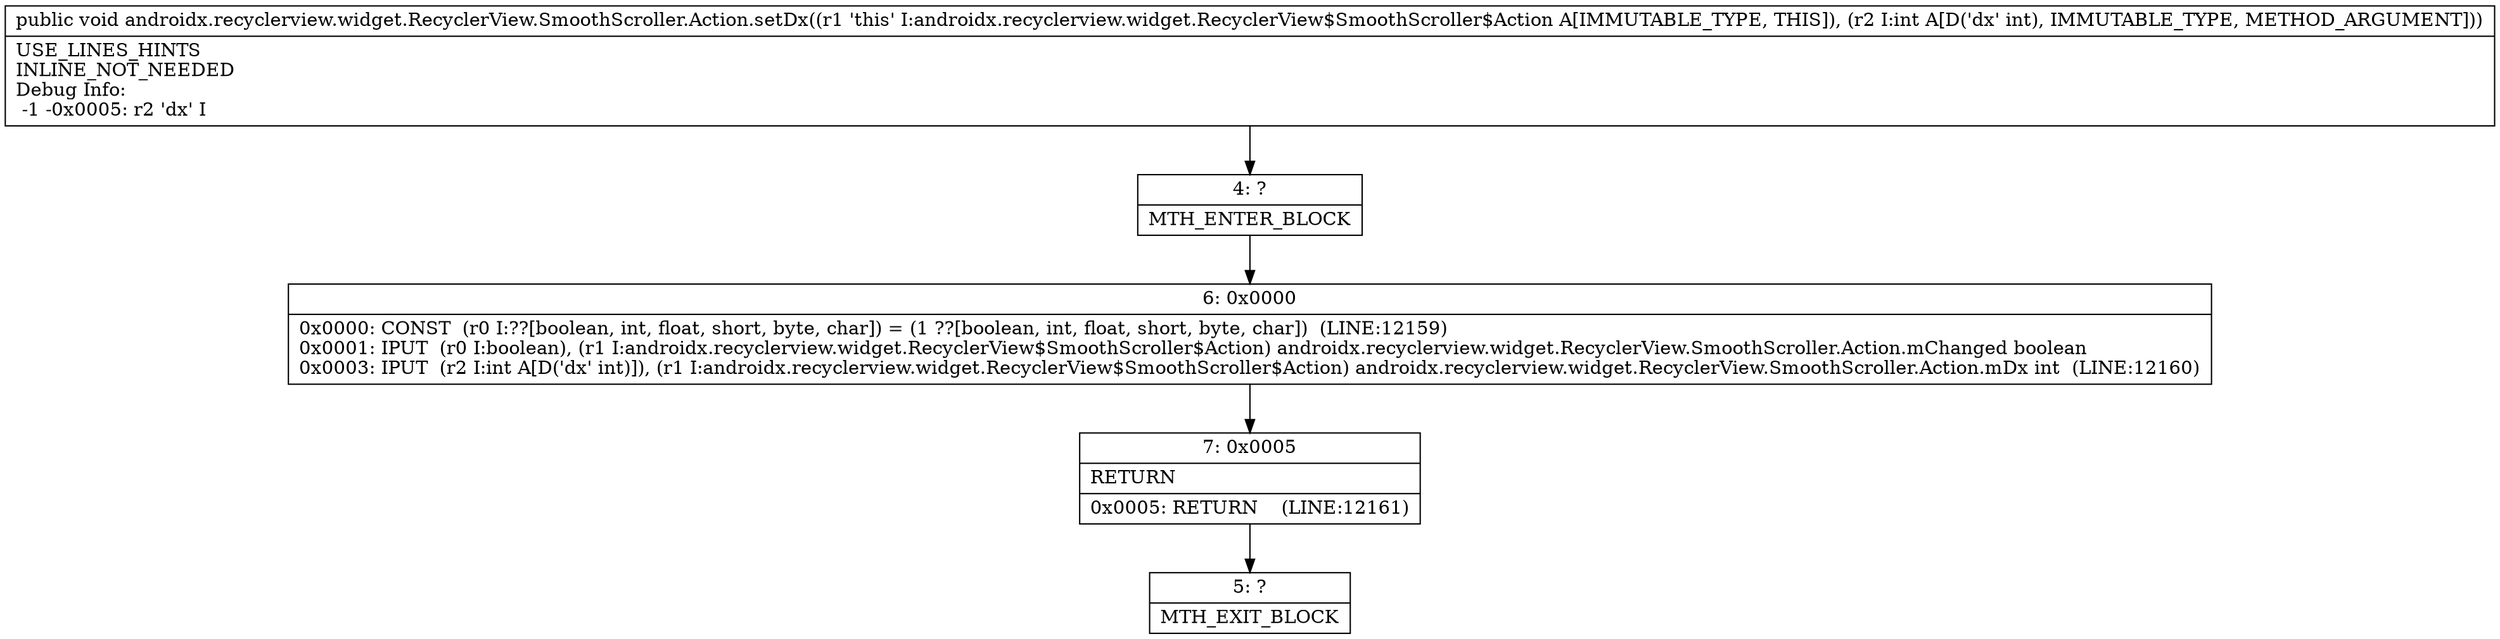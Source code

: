 digraph "CFG forandroidx.recyclerview.widget.RecyclerView.SmoothScroller.Action.setDx(I)V" {
Node_4 [shape=record,label="{4\:\ ?|MTH_ENTER_BLOCK\l}"];
Node_6 [shape=record,label="{6\:\ 0x0000|0x0000: CONST  (r0 I:??[boolean, int, float, short, byte, char]) = (1 ??[boolean, int, float, short, byte, char])  (LINE:12159)\l0x0001: IPUT  (r0 I:boolean), (r1 I:androidx.recyclerview.widget.RecyclerView$SmoothScroller$Action) androidx.recyclerview.widget.RecyclerView.SmoothScroller.Action.mChanged boolean \l0x0003: IPUT  (r2 I:int A[D('dx' int)]), (r1 I:androidx.recyclerview.widget.RecyclerView$SmoothScroller$Action) androidx.recyclerview.widget.RecyclerView.SmoothScroller.Action.mDx int  (LINE:12160)\l}"];
Node_7 [shape=record,label="{7\:\ 0x0005|RETURN\l|0x0005: RETURN    (LINE:12161)\l}"];
Node_5 [shape=record,label="{5\:\ ?|MTH_EXIT_BLOCK\l}"];
MethodNode[shape=record,label="{public void androidx.recyclerview.widget.RecyclerView.SmoothScroller.Action.setDx((r1 'this' I:androidx.recyclerview.widget.RecyclerView$SmoothScroller$Action A[IMMUTABLE_TYPE, THIS]), (r2 I:int A[D('dx' int), IMMUTABLE_TYPE, METHOD_ARGUMENT]))  | USE_LINES_HINTS\lINLINE_NOT_NEEDED\lDebug Info:\l  \-1 \-0x0005: r2 'dx' I\l}"];
MethodNode -> Node_4;Node_4 -> Node_6;
Node_6 -> Node_7;
Node_7 -> Node_5;
}

